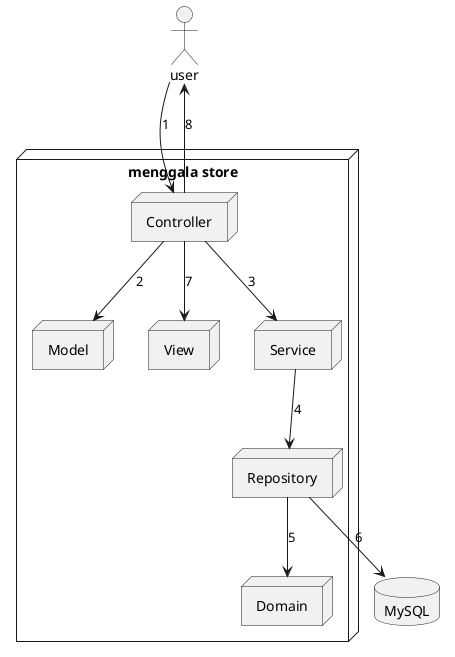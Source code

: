 @startuml "App Architecture"
  actor "user" as user

  node "menggala store" {
    node "Model" as model
    node "Domain" as domain
    node "Controller" as controller
    node "View" as view
    node "Service" as service
    node "Repository" as repository
  }

  database "MySQL" as mysql

  user --> controller : 1
  controller --> model : 2
  controller --> service : 3
  service --> repository : 4
  repository --> domain : 5
  repository --> mysql : 6
  controller --> view : 7
  controller --> user : 8

@enduml